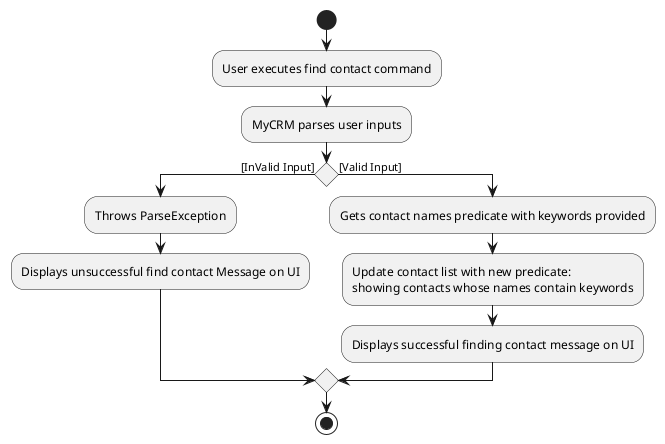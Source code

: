 @startuml
start
:User executes find contact command;
:MyCRM parses user inputs;
if () then ([InValid Input])
    :Throws ParseException;
    :Displays unsuccessful find contact Message on UI;
else ([Valid Input])
:Gets contact names predicate with keywords provided;
:Update contact list with new predicate:
showing contacts whose names contain keywords;
:Displays successful finding contact message on UI;
endif
stop
@enduml
